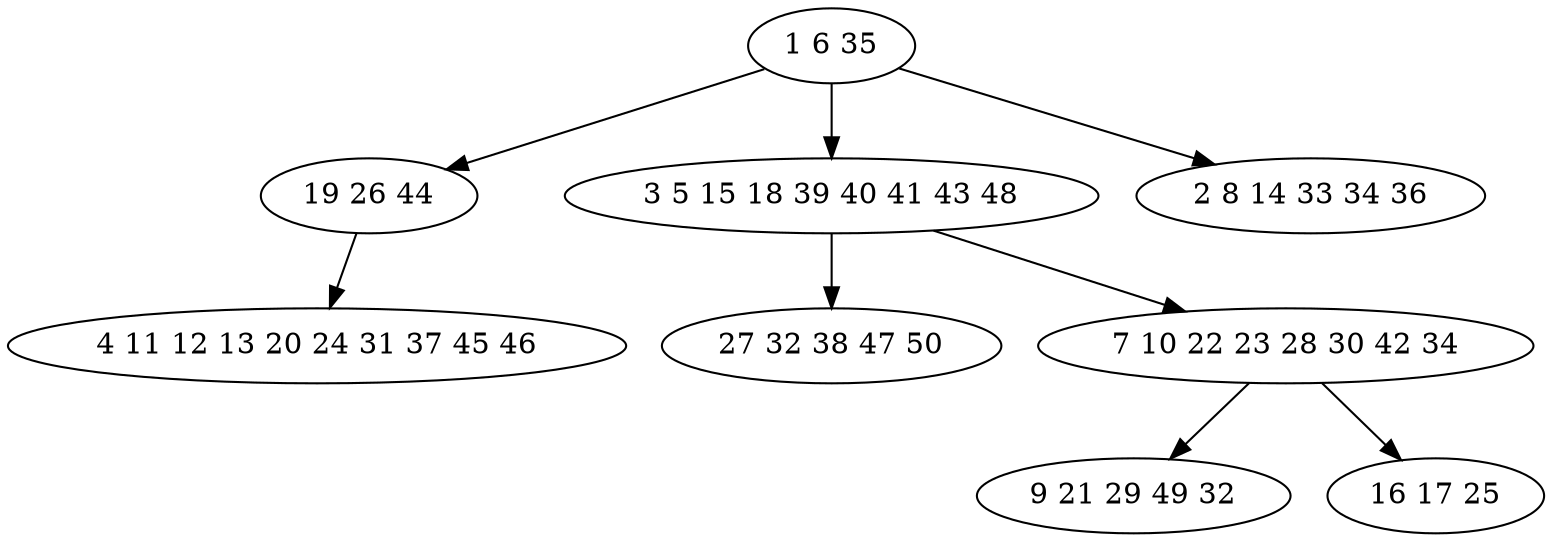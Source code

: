digraph true_tree {
	"0" -> "1"
	"0" -> "2"
	"0" -> "3"
	"2" -> "4"
	"2" -> "5"
	"5" -> "6"
	"5" -> "7"
	"1" -> "8"
	"0" [label="1 6 35"];
	"1" [label="19 26 44"];
	"2" [label="3 5 15 18 39 40 41 43 48"];
	"3" [label="2 8 14 33 34 36"];
	"4" [label="27 32 38 47 50"];
	"5" [label="7 10 22 23 28 30 42 34"];
	"6" [label="9 21 29 49 32"];
	"7" [label="16 17 25"];
	"8" [label="4 11 12 13 20 24 31 37 45 46"];
}

